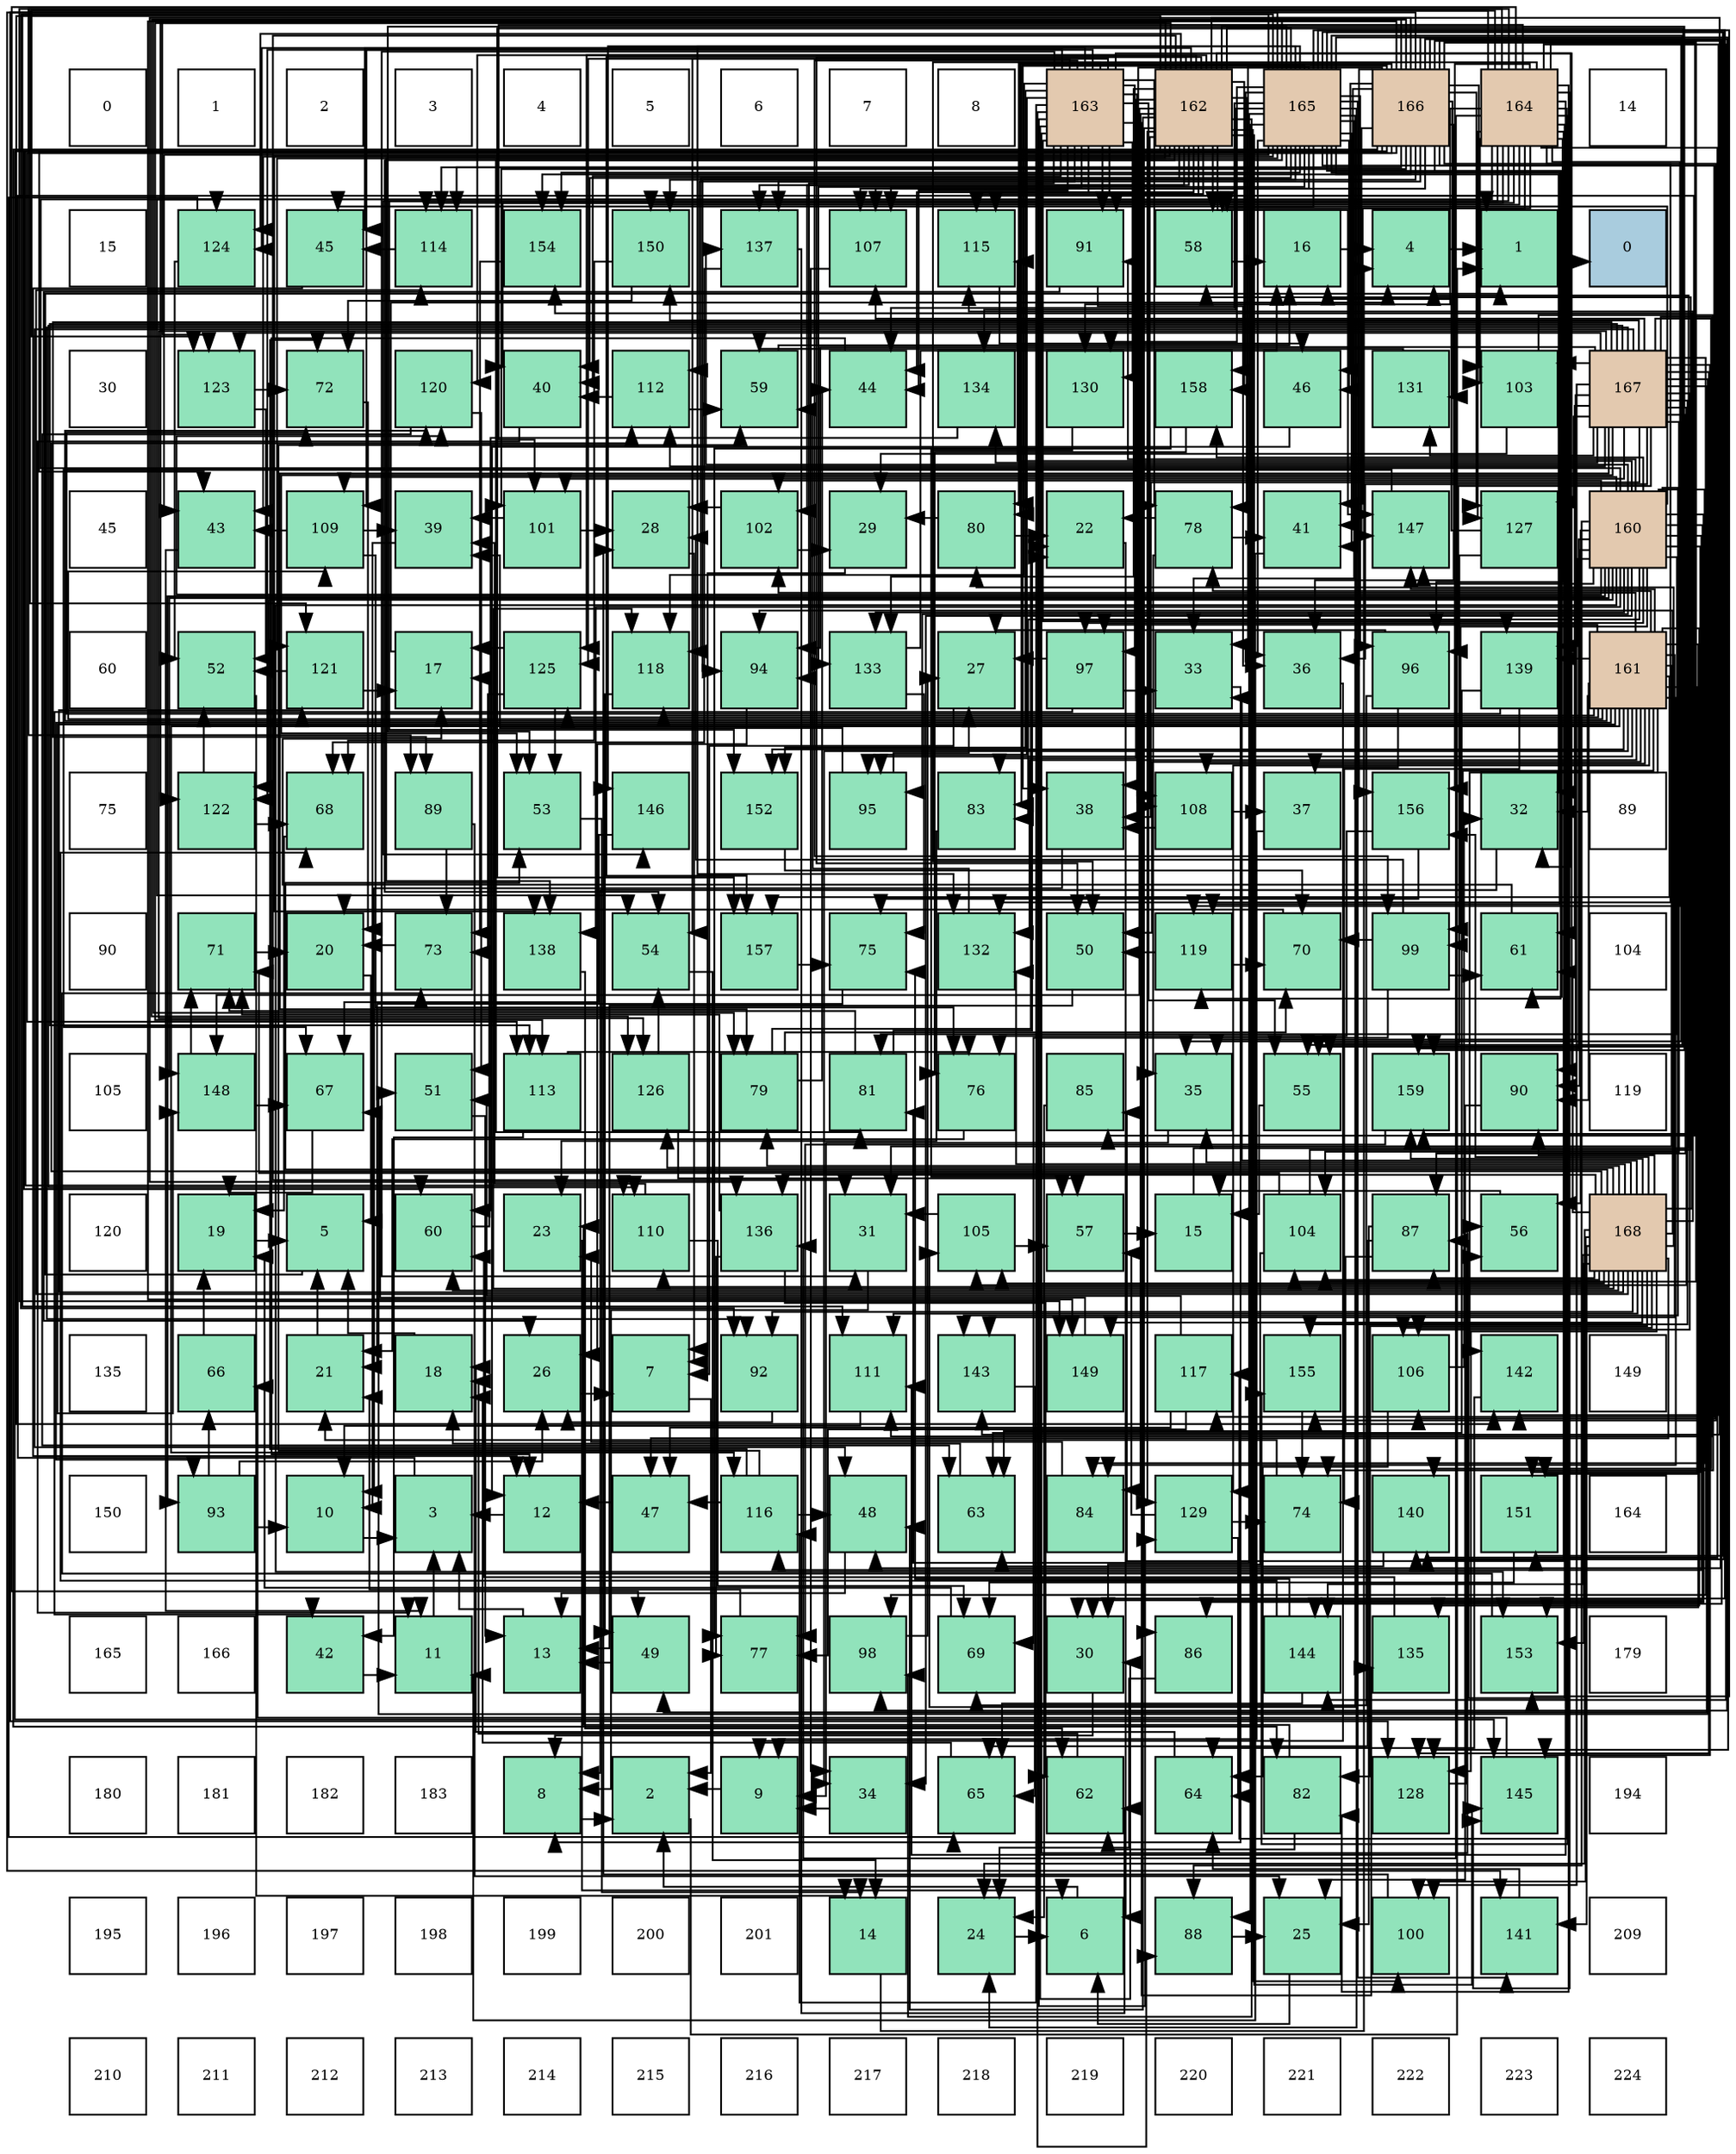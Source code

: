 digraph layout{
 rankdir=TB;
 splines=ortho;
 node [style=filled shape=square fixedsize=true width=0.6];
0[label="0", fontsize=8, fillcolor="#ffffff"];
1[label="1", fontsize=8, fillcolor="#ffffff"];
2[label="2", fontsize=8, fillcolor="#ffffff"];
3[label="3", fontsize=8, fillcolor="#ffffff"];
4[label="4", fontsize=8, fillcolor="#ffffff"];
5[label="5", fontsize=8, fillcolor="#ffffff"];
6[label="6", fontsize=8, fillcolor="#ffffff"];
7[label="7", fontsize=8, fillcolor="#ffffff"];
8[label="8", fontsize=8, fillcolor="#ffffff"];
9[label="163", fontsize=8, fillcolor="#e3c9af"];
10[label="162", fontsize=8, fillcolor="#e3c9af"];
11[label="165", fontsize=8, fillcolor="#e3c9af"];
12[label="166", fontsize=8, fillcolor="#e3c9af"];
13[label="164", fontsize=8, fillcolor="#e3c9af"];
14[label="14", fontsize=8, fillcolor="#ffffff"];
15[label="15", fontsize=8, fillcolor="#ffffff"];
16[label="124", fontsize=8, fillcolor="#91e3bb"];
17[label="45", fontsize=8, fillcolor="#91e3bb"];
18[label="114", fontsize=8, fillcolor="#91e3bb"];
19[label="154", fontsize=8, fillcolor="#91e3bb"];
20[label="150", fontsize=8, fillcolor="#91e3bb"];
21[label="137", fontsize=8, fillcolor="#91e3bb"];
22[label="107", fontsize=8, fillcolor="#91e3bb"];
23[label="115", fontsize=8, fillcolor="#91e3bb"];
24[label="91", fontsize=8, fillcolor="#91e3bb"];
25[label="58", fontsize=8, fillcolor="#91e3bb"];
26[label="16", fontsize=8, fillcolor="#91e3bb"];
27[label="4", fontsize=8, fillcolor="#91e3bb"];
28[label="1", fontsize=8, fillcolor="#91e3bb"];
29[label="0", fontsize=8, fillcolor="#a9ccde"];
30[label="30", fontsize=8, fillcolor="#ffffff"];
31[label="123", fontsize=8, fillcolor="#91e3bb"];
32[label="72", fontsize=8, fillcolor="#91e3bb"];
33[label="120", fontsize=8, fillcolor="#91e3bb"];
34[label="40", fontsize=8, fillcolor="#91e3bb"];
35[label="112", fontsize=8, fillcolor="#91e3bb"];
36[label="59", fontsize=8, fillcolor="#91e3bb"];
37[label="44", fontsize=8, fillcolor="#91e3bb"];
38[label="134", fontsize=8, fillcolor="#91e3bb"];
39[label="130", fontsize=8, fillcolor="#91e3bb"];
40[label="158", fontsize=8, fillcolor="#91e3bb"];
41[label="46", fontsize=8, fillcolor="#91e3bb"];
42[label="131", fontsize=8, fillcolor="#91e3bb"];
43[label="103", fontsize=8, fillcolor="#91e3bb"];
44[label="167", fontsize=8, fillcolor="#e3c9af"];
45[label="45", fontsize=8, fillcolor="#ffffff"];
46[label="43", fontsize=8, fillcolor="#91e3bb"];
47[label="109", fontsize=8, fillcolor="#91e3bb"];
48[label="39", fontsize=8, fillcolor="#91e3bb"];
49[label="101", fontsize=8, fillcolor="#91e3bb"];
50[label="28", fontsize=8, fillcolor="#91e3bb"];
51[label="102", fontsize=8, fillcolor="#91e3bb"];
52[label="29", fontsize=8, fillcolor="#91e3bb"];
53[label="80", fontsize=8, fillcolor="#91e3bb"];
54[label="22", fontsize=8, fillcolor="#91e3bb"];
55[label="78", fontsize=8, fillcolor="#91e3bb"];
56[label="41", fontsize=8, fillcolor="#91e3bb"];
57[label="147", fontsize=8, fillcolor="#91e3bb"];
58[label="127", fontsize=8, fillcolor="#91e3bb"];
59[label="160", fontsize=8, fillcolor="#e3c9af"];
60[label="60", fontsize=8, fillcolor="#ffffff"];
61[label="52", fontsize=8, fillcolor="#91e3bb"];
62[label="121", fontsize=8, fillcolor="#91e3bb"];
63[label="17", fontsize=8, fillcolor="#91e3bb"];
64[label="125", fontsize=8, fillcolor="#91e3bb"];
65[label="118", fontsize=8, fillcolor="#91e3bb"];
66[label="94", fontsize=8, fillcolor="#91e3bb"];
67[label="133", fontsize=8, fillcolor="#91e3bb"];
68[label="27", fontsize=8, fillcolor="#91e3bb"];
69[label="97", fontsize=8, fillcolor="#91e3bb"];
70[label="33", fontsize=8, fillcolor="#91e3bb"];
71[label="36", fontsize=8, fillcolor="#91e3bb"];
72[label="96", fontsize=8, fillcolor="#91e3bb"];
73[label="139", fontsize=8, fillcolor="#91e3bb"];
74[label="161", fontsize=8, fillcolor="#e3c9af"];
75[label="75", fontsize=8, fillcolor="#ffffff"];
76[label="122", fontsize=8, fillcolor="#91e3bb"];
77[label="68", fontsize=8, fillcolor="#91e3bb"];
78[label="89", fontsize=8, fillcolor="#91e3bb"];
79[label="53", fontsize=8, fillcolor="#91e3bb"];
80[label="146", fontsize=8, fillcolor="#91e3bb"];
81[label="152", fontsize=8, fillcolor="#91e3bb"];
82[label="95", fontsize=8, fillcolor="#91e3bb"];
83[label="83", fontsize=8, fillcolor="#91e3bb"];
84[label="38", fontsize=8, fillcolor="#91e3bb"];
85[label="108", fontsize=8, fillcolor="#91e3bb"];
86[label="37", fontsize=8, fillcolor="#91e3bb"];
87[label="156", fontsize=8, fillcolor="#91e3bb"];
88[label="32", fontsize=8, fillcolor="#91e3bb"];
89[label="89", fontsize=8, fillcolor="#ffffff"];
90[label="90", fontsize=8, fillcolor="#ffffff"];
91[label="71", fontsize=8, fillcolor="#91e3bb"];
92[label="20", fontsize=8, fillcolor="#91e3bb"];
93[label="73", fontsize=8, fillcolor="#91e3bb"];
94[label="138", fontsize=8, fillcolor="#91e3bb"];
95[label="54", fontsize=8, fillcolor="#91e3bb"];
96[label="157", fontsize=8, fillcolor="#91e3bb"];
97[label="75", fontsize=8, fillcolor="#91e3bb"];
98[label="132", fontsize=8, fillcolor="#91e3bb"];
99[label="50", fontsize=8, fillcolor="#91e3bb"];
100[label="119", fontsize=8, fillcolor="#91e3bb"];
101[label="70", fontsize=8, fillcolor="#91e3bb"];
102[label="99", fontsize=8, fillcolor="#91e3bb"];
103[label="61", fontsize=8, fillcolor="#91e3bb"];
104[label="104", fontsize=8, fillcolor="#ffffff"];
105[label="105", fontsize=8, fillcolor="#ffffff"];
106[label="148", fontsize=8, fillcolor="#91e3bb"];
107[label="67", fontsize=8, fillcolor="#91e3bb"];
108[label="51", fontsize=8, fillcolor="#91e3bb"];
109[label="113", fontsize=8, fillcolor="#91e3bb"];
110[label="126", fontsize=8, fillcolor="#91e3bb"];
111[label="79", fontsize=8, fillcolor="#91e3bb"];
112[label="81", fontsize=8, fillcolor="#91e3bb"];
113[label="76", fontsize=8, fillcolor="#91e3bb"];
114[label="85", fontsize=8, fillcolor="#91e3bb"];
115[label="35", fontsize=8, fillcolor="#91e3bb"];
116[label="55", fontsize=8, fillcolor="#91e3bb"];
117[label="159", fontsize=8, fillcolor="#91e3bb"];
118[label="90", fontsize=8, fillcolor="#91e3bb"];
119[label="119", fontsize=8, fillcolor="#ffffff"];
120[label="120", fontsize=8, fillcolor="#ffffff"];
121[label="19", fontsize=8, fillcolor="#91e3bb"];
122[label="5", fontsize=8, fillcolor="#91e3bb"];
123[label="60", fontsize=8, fillcolor="#91e3bb"];
124[label="23", fontsize=8, fillcolor="#91e3bb"];
125[label="110", fontsize=8, fillcolor="#91e3bb"];
126[label="136", fontsize=8, fillcolor="#91e3bb"];
127[label="31", fontsize=8, fillcolor="#91e3bb"];
128[label="105", fontsize=8, fillcolor="#91e3bb"];
129[label="57", fontsize=8, fillcolor="#91e3bb"];
130[label="15", fontsize=8, fillcolor="#91e3bb"];
131[label="104", fontsize=8, fillcolor="#91e3bb"];
132[label="87", fontsize=8, fillcolor="#91e3bb"];
133[label="56", fontsize=8, fillcolor="#91e3bb"];
134[label="168", fontsize=8, fillcolor="#e3c9af"];
135[label="135", fontsize=8, fillcolor="#ffffff"];
136[label="66", fontsize=8, fillcolor="#91e3bb"];
137[label="21", fontsize=8, fillcolor="#91e3bb"];
138[label="18", fontsize=8, fillcolor="#91e3bb"];
139[label="26", fontsize=8, fillcolor="#91e3bb"];
140[label="7", fontsize=8, fillcolor="#91e3bb"];
141[label="92", fontsize=8, fillcolor="#91e3bb"];
142[label="111", fontsize=8, fillcolor="#91e3bb"];
143[label="143", fontsize=8, fillcolor="#91e3bb"];
144[label="149", fontsize=8, fillcolor="#91e3bb"];
145[label="117", fontsize=8, fillcolor="#91e3bb"];
146[label="155", fontsize=8, fillcolor="#91e3bb"];
147[label="106", fontsize=8, fillcolor="#91e3bb"];
148[label="142", fontsize=8, fillcolor="#91e3bb"];
149[label="149", fontsize=8, fillcolor="#ffffff"];
150[label="150", fontsize=8, fillcolor="#ffffff"];
151[label="93", fontsize=8, fillcolor="#91e3bb"];
152[label="10", fontsize=8, fillcolor="#91e3bb"];
153[label="3", fontsize=8, fillcolor="#91e3bb"];
154[label="12", fontsize=8, fillcolor="#91e3bb"];
155[label="47", fontsize=8, fillcolor="#91e3bb"];
156[label="116", fontsize=8, fillcolor="#91e3bb"];
157[label="48", fontsize=8, fillcolor="#91e3bb"];
158[label="63", fontsize=8, fillcolor="#91e3bb"];
159[label="84", fontsize=8, fillcolor="#91e3bb"];
160[label="129", fontsize=8, fillcolor="#91e3bb"];
161[label="74", fontsize=8, fillcolor="#91e3bb"];
162[label="140", fontsize=8, fillcolor="#91e3bb"];
163[label="151", fontsize=8, fillcolor="#91e3bb"];
164[label="164", fontsize=8, fillcolor="#ffffff"];
165[label="165", fontsize=8, fillcolor="#ffffff"];
166[label="166", fontsize=8, fillcolor="#ffffff"];
167[label="42", fontsize=8, fillcolor="#91e3bb"];
168[label="11", fontsize=8, fillcolor="#91e3bb"];
169[label="13", fontsize=8, fillcolor="#91e3bb"];
170[label="49", fontsize=8, fillcolor="#91e3bb"];
171[label="77", fontsize=8, fillcolor="#91e3bb"];
172[label="98", fontsize=8, fillcolor="#91e3bb"];
173[label="69", fontsize=8, fillcolor="#91e3bb"];
174[label="30", fontsize=8, fillcolor="#91e3bb"];
175[label="86", fontsize=8, fillcolor="#91e3bb"];
176[label="144", fontsize=8, fillcolor="#91e3bb"];
177[label="135", fontsize=8, fillcolor="#91e3bb"];
178[label="153", fontsize=8, fillcolor="#91e3bb"];
179[label="179", fontsize=8, fillcolor="#ffffff"];
180[label="180", fontsize=8, fillcolor="#ffffff"];
181[label="181", fontsize=8, fillcolor="#ffffff"];
182[label="182", fontsize=8, fillcolor="#ffffff"];
183[label="183", fontsize=8, fillcolor="#ffffff"];
184[label="8", fontsize=8, fillcolor="#91e3bb"];
185[label="2", fontsize=8, fillcolor="#91e3bb"];
186[label="9", fontsize=8, fillcolor="#91e3bb"];
187[label="34", fontsize=8, fillcolor="#91e3bb"];
188[label="65", fontsize=8, fillcolor="#91e3bb"];
189[label="62", fontsize=8, fillcolor="#91e3bb"];
190[label="64", fontsize=8, fillcolor="#91e3bb"];
191[label="82", fontsize=8, fillcolor="#91e3bb"];
192[label="128", fontsize=8, fillcolor="#91e3bb"];
193[label="145", fontsize=8, fillcolor="#91e3bb"];
194[label="194", fontsize=8, fillcolor="#ffffff"];
195[label="195", fontsize=8, fillcolor="#ffffff"];
196[label="196", fontsize=8, fillcolor="#ffffff"];
197[label="197", fontsize=8, fillcolor="#ffffff"];
198[label="198", fontsize=8, fillcolor="#ffffff"];
199[label="199", fontsize=8, fillcolor="#ffffff"];
200[label="200", fontsize=8, fillcolor="#ffffff"];
201[label="201", fontsize=8, fillcolor="#ffffff"];
202[label="14", fontsize=8, fillcolor="#91e3bb"];
203[label="24", fontsize=8, fillcolor="#91e3bb"];
204[label="6", fontsize=8, fillcolor="#91e3bb"];
205[label="88", fontsize=8, fillcolor="#91e3bb"];
206[label="25", fontsize=8, fillcolor="#91e3bb"];
207[label="100", fontsize=8, fillcolor="#91e3bb"];
208[label="141", fontsize=8, fillcolor="#91e3bb"];
209[label="209", fontsize=8, fillcolor="#ffffff"];
210[label="210", fontsize=8, fillcolor="#ffffff"];
211[label="211", fontsize=8, fillcolor="#ffffff"];
212[label="212", fontsize=8, fillcolor="#ffffff"];
213[label="213", fontsize=8, fillcolor="#ffffff"];
214[label="214", fontsize=8, fillcolor="#ffffff"];
215[label="215", fontsize=8, fillcolor="#ffffff"];
216[label="216", fontsize=8, fillcolor="#ffffff"];
217[label="217", fontsize=8, fillcolor="#ffffff"];
218[label="218", fontsize=8, fillcolor="#ffffff"];
219[label="219", fontsize=8, fillcolor="#ffffff"];
220[label="220", fontsize=8, fillcolor="#ffffff"];
221[label="221", fontsize=8, fillcolor="#ffffff"];
222[label="222", fontsize=8, fillcolor="#ffffff"];
223[label="223", fontsize=8, fillcolor="#ffffff"];
224[label="224", fontsize=8, fillcolor="#ffffff"];
edge [constraint=false, style=vis];28 -> 29;
185 -> 28;
153 -> 28;
27 -> 28;
122 -> 28;
204 -> 185;
140 -> 185;
184 -> 185;
186 -> 185;
152 -> 153;
168 -> 153;
154 -> 153;
169 -> 153;
202 -> 27;
130 -> 27;
26 -> 27;
63 -> 27;
138 -> 122;
121 -> 122;
92 -> 122;
137 -> 122;
54 -> 204;
124 -> 204;
203 -> 204;
206 -> 204;
139 -> 140;
68 -> 140;
50 -> 140;
52 -> 140;
174 -> 184;
127 -> 184;
88 -> 184;
70 -> 184;
187 -> 186;
115 -> 186;
71 -> 186;
86 -> 186;
84 -> 152;
48 -> 152;
34 -> 168;
56 -> 168;
167 -> 168;
46 -> 168;
37 -> 154;
17 -> 154;
41 -> 154;
155 -> 154;
157 -> 169;
170 -> 169;
99 -> 169;
108 -> 169;
61 -> 202;
79 -> 202;
95 -> 202;
116 -> 130;
133 -> 130;
129 -> 130;
25 -> 26;
36 -> 26;
123 -> 63;
103 -> 63;
189 -> 138;
158 -> 138;
190 -> 138;
188 -> 138;
136 -> 121;
107 -> 121;
77 -> 121;
173 -> 121;
101 -> 92;
91 -> 92;
32 -> 92;
93 -> 92;
161 -> 137;
97 -> 137;
113 -> 137;
171 -> 137;
55 -> 54;
55 -> 115;
55 -> 56;
111 -> 54;
111 -> 37;
111 -> 101;
53 -> 54;
53 -> 52;
112 -> 54;
112 -> 91;
191 -> 124;
191 -> 189;
83 -> 124;
159 -> 124;
114 -> 203;
175 -> 203;
132 -> 206;
132 -> 158;
132 -> 188;
205 -> 206;
78 -> 206;
78 -> 93;
118 -> 206;
24 -> 139;
24 -> 71;
141 -> 139;
151 -> 152;
151 -> 139;
151 -> 136;
66 -> 139;
82 -> 68;
82 -> 48;
72 -> 68;
72 -> 86;
72 -> 173;
69 -> 68;
69 -> 70;
69 -> 167;
172 -> 68;
102 -> 50;
102 -> 103;
102 -> 173;
102 -> 101;
207 -> 50;
49 -> 50;
49 -> 48;
51 -> 50;
51 -> 52;
43 -> 52;
43 -> 161;
131 -> 174;
131 -> 25;
131 -> 91;
128 -> 127;
128 -> 129;
147 -> 88;
147 -> 190;
22 -> 187;
85 -> 86;
85 -> 84;
47 -> 48;
47 -> 46;
47 -> 113;
125 -> 48;
125 -> 173;
142 -> 152;
35 -> 34;
35 -> 36;
109 -> 167;
109 -> 113;
18 -> 17;
23 -> 41;
156 -> 155;
156 -> 157;
156 -> 36;
156 -> 32;
145 -> 155;
145 -> 108;
145 -> 171;
65 -> 170;
100 -> 99;
100 -> 101;
33 -> 108;
33 -> 158;
62 -> 63;
62 -> 61;
76 -> 61;
76 -> 77;
31 -> 61;
31 -> 32;
16 -> 61;
16 -> 188;
64 -> 63;
64 -> 79;
64 -> 93;
110 -> 95;
110 -> 129;
58 -> 26;
58 -> 116;
192 -> 133;
160 -> 129;
160 -> 190;
160 -> 161;
39 -> 129;
42 -> 36;
98 -> 36;
67 -> 26;
67 -> 97;
38 -> 123;
177 -> 123;
126 -> 189;
126 -> 91;
126 -> 171;
21 -> 189;
21 -> 77;
94 -> 189;
73 -> 158;
73 -> 32;
73 -> 161;
162 -> 158;
208 -> 190;
148 -> 190;
143 -> 188;
176 -> 188;
176 -> 77;
176 -> 97;
193 -> 136;
80 -> 107;
57 -> 107;
106 -> 107;
106 -> 91;
144 -> 107;
20 -> 77;
20 -> 32;
163 -> 173;
81 -> 101;
178 -> 93;
19 -> 93;
146 -> 161;
87 -> 97;
87 -> 113;
96 -> 97;
40 -> 113;
40 -> 171;
117 -> 171;
59 -> 174;
59 -> 187;
59 -> 17;
59 -> 133;
59 -> 112;
59 -> 83;
59 -> 159;
59 -> 175;
59 -> 205;
59 -> 118;
59 -> 24;
59 -> 151;
59 -> 82;
59 -> 69;
59 -> 102;
59 -> 51;
59 -> 47;
59 -> 23;
59 -> 156;
59 -> 33;
59 -> 76;
59 -> 16;
59 -> 67;
59 -> 21;
59 -> 94;
59 -> 73;
59 -> 143;
59 -> 57;
59 -> 106;
59 -> 163;
59 -> 178;
59 -> 40;
59 -> 117;
74 -> 127;
74 -> 88;
74 -> 187;
74 -> 99;
74 -> 55;
74 -> 159;
74 -> 118;
74 -> 151;
74 -> 82;
74 -> 69;
74 -> 102;
74 -> 51;
74 -> 85;
74 -> 47;
74 -> 156;
74 -> 65;
74 -> 33;
74 -> 64;
74 -> 160;
74 -> 98;
74 -> 177;
74 -> 73;
74 -> 148;
74 -> 143;
74 -> 57;
74 -> 106;
74 -> 163;
74 -> 81;
74 -> 178;
74 -> 96;
10 -> 127;
10 -> 34;
10 -> 46;
10 -> 37;
10 -> 17;
10 -> 157;
10 -> 99;
10 -> 116;
10 -> 25;
10 -> 123;
10 -> 55;
10 -> 112;
10 -> 83;
10 -> 159;
10 -> 175;
10 -> 118;
10 -> 24;
10 -> 172;
10 -> 207;
10 -> 51;
10 -> 85;
10 -> 109;
10 -> 23;
10 -> 33;
10 -> 76;
10 -> 16;
10 -> 64;
10 -> 160;
10 -> 67;
10 -> 21;
10 -> 94;
10 -> 148;
10 -> 143;
10 -> 193;
10 -> 57;
10 -> 106;
10 -> 96;
10 -> 40;
10 -> 117;
9 -> 174;
9 -> 127;
9 -> 88;
9 -> 34;
9 -> 37;
9 -> 99;
9 -> 95;
9 -> 116;
9 -> 133;
9 -> 55;
9 -> 205;
9 -> 24;
9 -> 66;
9 -> 82;
9 -> 69;
9 -> 102;
9 -> 22;
9 -> 85;
9 -> 47;
9 -> 23;
9 -> 156;
9 -> 65;
9 -> 76;
9 -> 16;
9 -> 64;
9 -> 160;
9 -> 39;
9 -> 177;
9 -> 21;
9 -> 73;
9 -> 81;
9 -> 117;
13 -> 34;
13 -> 56;
13 -> 170;
13 -> 95;
13 -> 25;
13 -> 53;
13 -> 191;
13 -> 114;
13 -> 132;
13 -> 78;
13 -> 72;
13 -> 49;
13 -> 43;
13 -> 142;
13 -> 18;
13 -> 145;
13 -> 100;
13 -> 62;
13 -> 31;
13 -> 58;
13 -> 39;
13 -> 98;
13 -> 126;
13 -> 162;
13 -> 148;
13 -> 176;
13 -> 193;
13 -> 80;
13 -> 144;
13 -> 20;
13 -> 81;
13 -> 146;
13 -> 87;
11 -> 203;
11 -> 174;
11 -> 88;
11 -> 70;
11 -> 115;
11 -> 71;
11 -> 84;
11 -> 56;
11 -> 46;
11 -> 37;
11 -> 41;
11 -> 79;
11 -> 95;
11 -> 116;
11 -> 25;
11 -> 103;
11 -> 112;
11 -> 83;
11 -> 205;
11 -> 141;
11 -> 66;
11 -> 72;
11 -> 128;
11 -> 22;
11 -> 142;
11 -> 18;
11 -> 145;
11 -> 65;
11 -> 100;
11 -> 62;
11 -> 192;
11 -> 39;
11 -> 98;
11 -> 67;
11 -> 38;
11 -> 94;
11 -> 162;
11 -> 208;
11 -> 80;
11 -> 144;
11 -> 163;
11 -> 178;
11 -> 19;
11 -> 96;
11 -> 40;
12 -> 70;
12 -> 71;
12 -> 84;
12 -> 56;
12 -> 46;
12 -> 41;
12 -> 157;
12 -> 111;
12 -> 53;
12 -> 191;
12 -> 114;
12 -> 172;
12 -> 49;
12 -> 43;
12 -> 131;
12 -> 147;
12 -> 22;
12 -> 125;
12 -> 35;
12 -> 109;
12 -> 18;
12 -> 100;
12 -> 31;
12 -> 110;
12 -> 58;
12 -> 192;
12 -> 42;
12 -> 126;
12 -> 208;
12 -> 176;
12 -> 193;
12 -> 57;
12 -> 20;
12 -> 19;
12 -> 146;
12 -> 87;
44 -> 115;
44 -> 71;
44 -> 84;
44 -> 157;
44 -> 170;
44 -> 108;
44 -> 79;
44 -> 103;
44 -> 111;
44 -> 132;
44 -> 78;
44 -> 141;
44 -> 66;
44 -> 72;
44 -> 172;
44 -> 207;
44 -> 49;
44 -> 43;
44 -> 131;
44 -> 128;
44 -> 147;
44 -> 22;
44 -> 125;
44 -> 142;
44 -> 35;
44 -> 109;
44 -> 31;
44 -> 110;
44 -> 58;
44 -> 192;
44 -> 42;
44 -> 38;
44 -> 162;
44 -> 193;
44 -> 20;
44 -> 146;
134 -> 203;
134 -> 70;
134 -> 115;
134 -> 155;
134 -> 79;
134 -> 123;
134 -> 103;
134 -> 111;
134 -> 53;
134 -> 191;
134 -> 132;
134 -> 118;
134 -> 141;
134 -> 66;
134 -> 207;
134 -> 131;
134 -> 128;
134 -> 147;
134 -> 125;
134 -> 142;
134 -> 35;
134 -> 18;
134 -> 23;
134 -> 65;
134 -> 62;
134 -> 110;
134 -> 192;
134 -> 98;
134 -> 126;
134 -> 208;
134 -> 176;
134 -> 144;
134 -> 178;
134 -> 19;
134 -> 87;
134 -> 117;
edge [constraint=true, style=invis];
0 -> 15 -> 30 -> 45 -> 60 -> 75 -> 90 -> 105 -> 120 -> 135 -> 150 -> 165 -> 180 -> 195 -> 210;
1 -> 16 -> 31 -> 46 -> 61 -> 76 -> 91 -> 106 -> 121 -> 136 -> 151 -> 166 -> 181 -> 196 -> 211;
2 -> 17 -> 32 -> 47 -> 62 -> 77 -> 92 -> 107 -> 122 -> 137 -> 152 -> 167 -> 182 -> 197 -> 212;
3 -> 18 -> 33 -> 48 -> 63 -> 78 -> 93 -> 108 -> 123 -> 138 -> 153 -> 168 -> 183 -> 198 -> 213;
4 -> 19 -> 34 -> 49 -> 64 -> 79 -> 94 -> 109 -> 124 -> 139 -> 154 -> 169 -> 184 -> 199 -> 214;
5 -> 20 -> 35 -> 50 -> 65 -> 80 -> 95 -> 110 -> 125 -> 140 -> 155 -> 170 -> 185 -> 200 -> 215;
6 -> 21 -> 36 -> 51 -> 66 -> 81 -> 96 -> 111 -> 126 -> 141 -> 156 -> 171 -> 186 -> 201 -> 216;
7 -> 22 -> 37 -> 52 -> 67 -> 82 -> 97 -> 112 -> 127 -> 142 -> 157 -> 172 -> 187 -> 202 -> 217;
8 -> 23 -> 38 -> 53 -> 68 -> 83 -> 98 -> 113 -> 128 -> 143 -> 158 -> 173 -> 188 -> 203 -> 218;
9 -> 24 -> 39 -> 54 -> 69 -> 84 -> 99 -> 114 -> 129 -> 144 -> 159 -> 174 -> 189 -> 204 -> 219;
10 -> 25 -> 40 -> 55 -> 70 -> 85 -> 100 -> 115 -> 130 -> 145 -> 160 -> 175 -> 190 -> 205 -> 220;
11 -> 26 -> 41 -> 56 -> 71 -> 86 -> 101 -> 116 -> 131 -> 146 -> 161 -> 176 -> 191 -> 206 -> 221;
12 -> 27 -> 42 -> 57 -> 72 -> 87 -> 102 -> 117 -> 132 -> 147 -> 162 -> 177 -> 192 -> 207 -> 222;
13 -> 28 -> 43 -> 58 -> 73 -> 88 -> 103 -> 118 -> 133 -> 148 -> 163 -> 178 -> 193 -> 208 -> 223;
14 -> 29 -> 44 -> 59 -> 74 -> 89 -> 104 -> 119 -> 134 -> 149 -> 164 -> 179 -> 194 -> 209 -> 224;
rank = same {0 -> 1 -> 2 -> 3 -> 4 -> 5 -> 6 -> 7 -> 8 -> 9 -> 10 -> 11 -> 12 -> 13 -> 14};
rank = same {15 -> 16 -> 17 -> 18 -> 19 -> 20 -> 21 -> 22 -> 23 -> 24 -> 25 -> 26 -> 27 -> 28 -> 29};
rank = same {30 -> 31 -> 32 -> 33 -> 34 -> 35 -> 36 -> 37 -> 38 -> 39 -> 40 -> 41 -> 42 -> 43 -> 44};
rank = same {45 -> 46 -> 47 -> 48 -> 49 -> 50 -> 51 -> 52 -> 53 -> 54 -> 55 -> 56 -> 57 -> 58 -> 59};
rank = same {60 -> 61 -> 62 -> 63 -> 64 -> 65 -> 66 -> 67 -> 68 -> 69 -> 70 -> 71 -> 72 -> 73 -> 74};
rank = same {75 -> 76 -> 77 -> 78 -> 79 -> 80 -> 81 -> 82 -> 83 -> 84 -> 85 -> 86 -> 87 -> 88 -> 89};
rank = same {90 -> 91 -> 92 -> 93 -> 94 -> 95 -> 96 -> 97 -> 98 -> 99 -> 100 -> 101 -> 102 -> 103 -> 104};
rank = same {105 -> 106 -> 107 -> 108 -> 109 -> 110 -> 111 -> 112 -> 113 -> 114 -> 115 -> 116 -> 117 -> 118 -> 119};
rank = same {120 -> 121 -> 122 -> 123 -> 124 -> 125 -> 126 -> 127 -> 128 -> 129 -> 130 -> 131 -> 132 -> 133 -> 134};
rank = same {135 -> 136 -> 137 -> 138 -> 139 -> 140 -> 141 -> 142 -> 143 -> 144 -> 145 -> 146 -> 147 -> 148 -> 149};
rank = same {150 -> 151 -> 152 -> 153 -> 154 -> 155 -> 156 -> 157 -> 158 -> 159 -> 160 -> 161 -> 162 -> 163 -> 164};
rank = same {165 -> 166 -> 167 -> 168 -> 169 -> 170 -> 171 -> 172 -> 173 -> 174 -> 175 -> 176 -> 177 -> 178 -> 179};
rank = same {180 -> 181 -> 182 -> 183 -> 184 -> 185 -> 186 -> 187 -> 188 -> 189 -> 190 -> 191 -> 192 -> 193 -> 194};
rank = same {195 -> 196 -> 197 -> 198 -> 199 -> 200 -> 201 -> 202 -> 203 -> 204 -> 205 -> 206 -> 207 -> 208 -> 209};
rank = same {210 -> 211 -> 212 -> 213 -> 214 -> 215 -> 216 -> 217 -> 218 -> 219 -> 220 -> 221 -> 222 -> 223 -> 224};
}